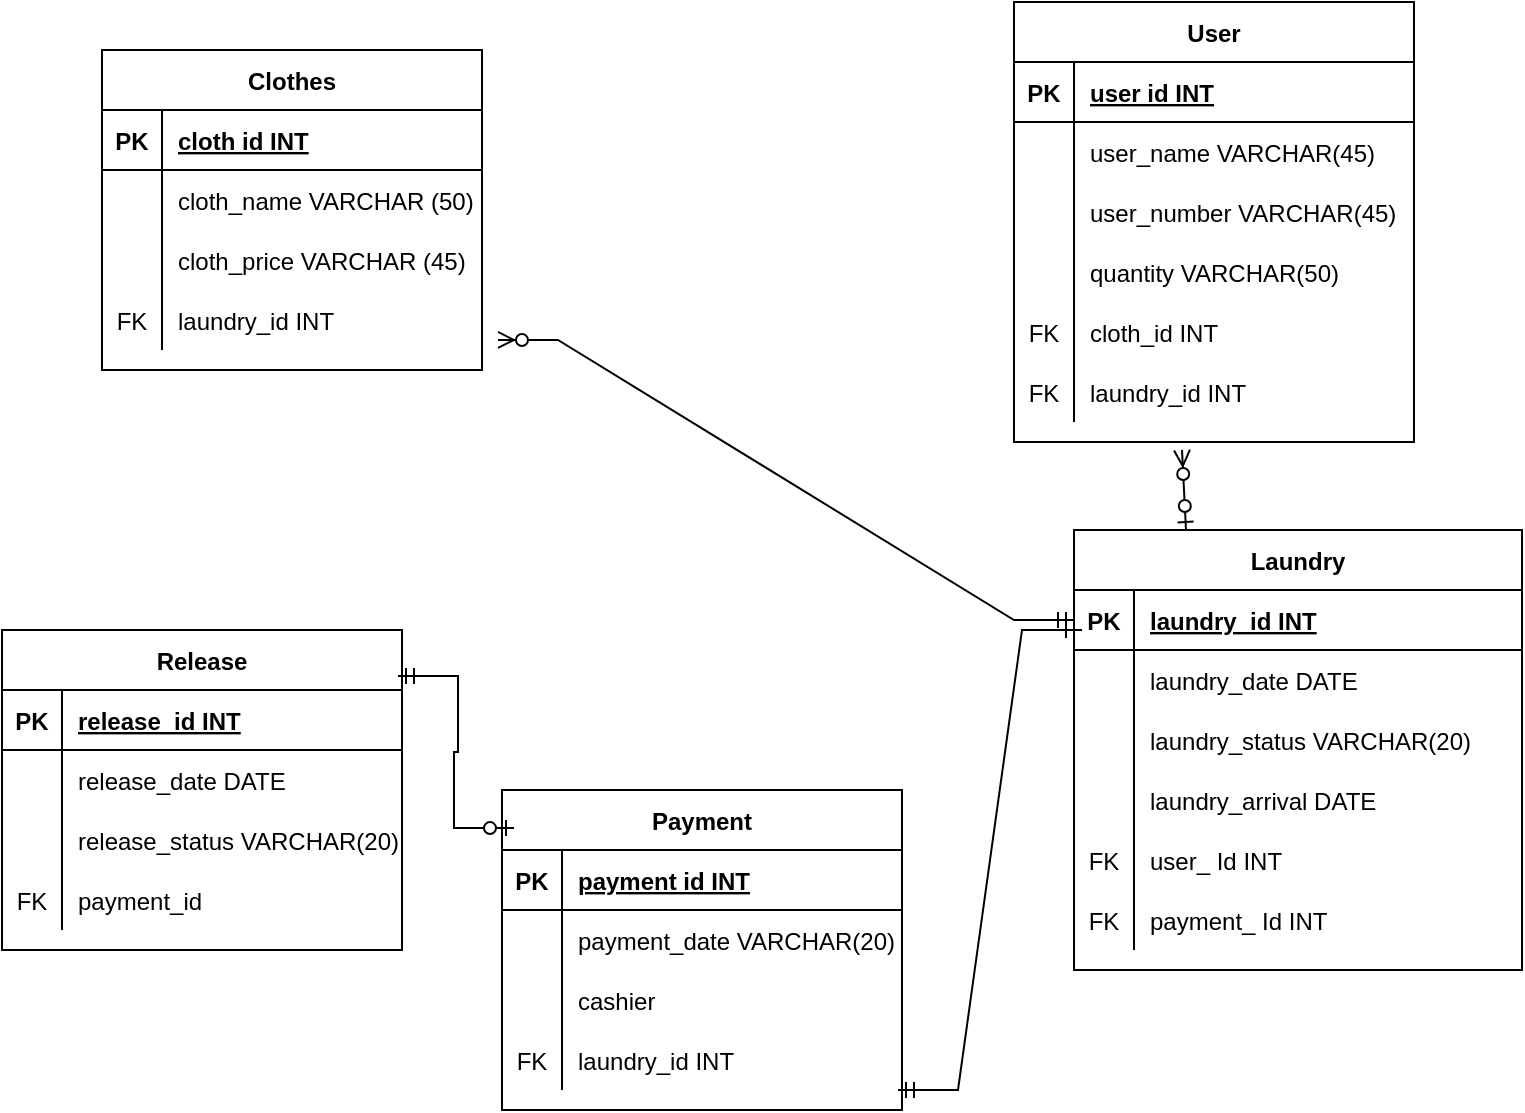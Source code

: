 <mxfile version="20.2.7" type="device"><diagram id="CTtvOOP_xfLmjY-49dQY" name="Page-1"><mxGraphModel dx="868" dy="393" grid="1" gridSize="10" guides="1" tooltips="1" connect="1" arrows="1" fold="1" page="1" pageScale="1" pageWidth="850" pageHeight="1100" math="0" shadow="0"><root><mxCell id="0"/><mxCell id="1" parent="0"/><mxCell id="wKEwA123Gv1AgjWdRNgW-1" value="User" style="shape=table;startSize=30;container=1;collapsible=1;childLayout=tableLayout;fixedRows=1;rowLines=0;fontStyle=1;align=center;resizeLast=1;" parent="1" vertex="1"><mxGeometry x="516" y="36" width="200" height="220" as="geometry"/></mxCell><mxCell id="wKEwA123Gv1AgjWdRNgW-2" value="" style="shape=tableRow;horizontal=0;startSize=0;swimlaneHead=0;swimlaneBody=0;fillColor=none;collapsible=0;dropTarget=0;points=[[0,0.5],[1,0.5]];portConstraint=eastwest;top=0;left=0;right=0;bottom=1;" parent="wKEwA123Gv1AgjWdRNgW-1" vertex="1"><mxGeometry y="30" width="200" height="30" as="geometry"/></mxCell><mxCell id="wKEwA123Gv1AgjWdRNgW-3" value="PK" style="shape=partialRectangle;connectable=0;fillColor=none;top=0;left=0;bottom=0;right=0;fontStyle=1;overflow=hidden;" parent="wKEwA123Gv1AgjWdRNgW-2" vertex="1"><mxGeometry width="30" height="30" as="geometry"><mxRectangle width="30" height="30" as="alternateBounds"/></mxGeometry></mxCell><mxCell id="wKEwA123Gv1AgjWdRNgW-4" value="user id INT" style="shape=partialRectangle;connectable=0;fillColor=none;top=0;left=0;bottom=0;right=0;align=left;spacingLeft=6;fontStyle=5;overflow=hidden;" parent="wKEwA123Gv1AgjWdRNgW-2" vertex="1"><mxGeometry x="30" width="170" height="30" as="geometry"><mxRectangle width="170" height="30" as="alternateBounds"/></mxGeometry></mxCell><mxCell id="wKEwA123Gv1AgjWdRNgW-5" value="" style="shape=tableRow;horizontal=0;startSize=0;swimlaneHead=0;swimlaneBody=0;fillColor=none;collapsible=0;dropTarget=0;points=[[0,0.5],[1,0.5]];portConstraint=eastwest;top=0;left=0;right=0;bottom=0;" parent="wKEwA123Gv1AgjWdRNgW-1" vertex="1"><mxGeometry y="60" width="200" height="30" as="geometry"/></mxCell><mxCell id="wKEwA123Gv1AgjWdRNgW-6" value="" style="shape=partialRectangle;connectable=0;fillColor=none;top=0;left=0;bottom=0;right=0;editable=1;overflow=hidden;" parent="wKEwA123Gv1AgjWdRNgW-5" vertex="1"><mxGeometry width="30" height="30" as="geometry"><mxRectangle width="30" height="30" as="alternateBounds"/></mxGeometry></mxCell><mxCell id="wKEwA123Gv1AgjWdRNgW-7" value="user_name VARCHAR(45)" style="shape=partialRectangle;connectable=0;fillColor=none;top=0;left=0;bottom=0;right=0;align=left;spacingLeft=6;overflow=hidden;" parent="wKEwA123Gv1AgjWdRNgW-5" vertex="1"><mxGeometry x="30" width="170" height="30" as="geometry"><mxRectangle width="170" height="30" as="alternateBounds"/></mxGeometry></mxCell><mxCell id="wKEwA123Gv1AgjWdRNgW-8" value="" style="shape=tableRow;horizontal=0;startSize=0;swimlaneHead=0;swimlaneBody=0;fillColor=none;collapsible=0;dropTarget=0;points=[[0,0.5],[1,0.5]];portConstraint=eastwest;top=0;left=0;right=0;bottom=0;" parent="wKEwA123Gv1AgjWdRNgW-1" vertex="1"><mxGeometry y="90" width="200" height="30" as="geometry"/></mxCell><mxCell id="wKEwA123Gv1AgjWdRNgW-9" value="" style="shape=partialRectangle;connectable=0;fillColor=none;top=0;left=0;bottom=0;right=0;editable=1;overflow=hidden;" parent="wKEwA123Gv1AgjWdRNgW-8" vertex="1"><mxGeometry width="30" height="30" as="geometry"><mxRectangle width="30" height="30" as="alternateBounds"/></mxGeometry></mxCell><mxCell id="wKEwA123Gv1AgjWdRNgW-10" value="user_number VARCHAR(45)" style="shape=partialRectangle;connectable=0;fillColor=none;top=0;left=0;bottom=0;right=0;align=left;spacingLeft=6;overflow=hidden;" parent="wKEwA123Gv1AgjWdRNgW-8" vertex="1"><mxGeometry x="30" width="170" height="30" as="geometry"><mxRectangle width="170" height="30" as="alternateBounds"/></mxGeometry></mxCell><mxCell id="wKEwA123Gv1AgjWdRNgW-11" value="" style="shape=tableRow;horizontal=0;startSize=0;swimlaneHead=0;swimlaneBody=0;fillColor=none;collapsible=0;dropTarget=0;points=[[0,0.5],[1,0.5]];portConstraint=eastwest;top=0;left=0;right=0;bottom=0;" parent="wKEwA123Gv1AgjWdRNgW-1" vertex="1"><mxGeometry y="120" width="200" height="30" as="geometry"/></mxCell><mxCell id="wKEwA123Gv1AgjWdRNgW-12" value="" style="shape=partialRectangle;connectable=0;fillColor=none;top=0;left=0;bottom=0;right=0;editable=1;overflow=hidden;" parent="wKEwA123Gv1AgjWdRNgW-11" vertex="1"><mxGeometry width="30" height="30" as="geometry"><mxRectangle width="30" height="30" as="alternateBounds"/></mxGeometry></mxCell><mxCell id="wKEwA123Gv1AgjWdRNgW-13" value="quantity VARCHAR(50)" style="shape=partialRectangle;connectable=0;fillColor=none;top=0;left=0;bottom=0;right=0;align=left;spacingLeft=6;overflow=hidden;" parent="wKEwA123Gv1AgjWdRNgW-11" vertex="1"><mxGeometry x="30" width="170" height="30" as="geometry"><mxRectangle width="170" height="30" as="alternateBounds"/></mxGeometry></mxCell><mxCell id="wKEwA123Gv1AgjWdRNgW-27" value="" style="shape=tableRow;horizontal=0;startSize=0;swimlaneHead=0;swimlaneBody=0;fillColor=none;collapsible=0;dropTarget=0;points=[[0,0.5],[1,0.5]];portConstraint=eastwest;top=0;left=0;right=0;bottom=0;" parent="wKEwA123Gv1AgjWdRNgW-1" vertex="1"><mxGeometry y="150" width="200" height="30" as="geometry"/></mxCell><mxCell id="wKEwA123Gv1AgjWdRNgW-28" value="FK" style="shape=partialRectangle;connectable=0;fillColor=none;top=0;left=0;bottom=0;right=0;editable=1;overflow=hidden;" parent="wKEwA123Gv1AgjWdRNgW-27" vertex="1"><mxGeometry width="30" height="30" as="geometry"><mxRectangle width="30" height="30" as="alternateBounds"/></mxGeometry></mxCell><mxCell id="wKEwA123Gv1AgjWdRNgW-29" value="cloth_id INT" style="shape=partialRectangle;connectable=0;fillColor=none;top=0;left=0;bottom=0;right=0;align=left;spacingLeft=6;overflow=hidden;" parent="wKEwA123Gv1AgjWdRNgW-27" vertex="1"><mxGeometry x="30" width="170" height="30" as="geometry"><mxRectangle width="170" height="30" as="alternateBounds"/></mxGeometry></mxCell><mxCell id="wKEwA123Gv1AgjWdRNgW-30" value="" style="shape=tableRow;horizontal=0;startSize=0;swimlaneHead=0;swimlaneBody=0;fillColor=none;collapsible=0;dropTarget=0;points=[[0,0.5],[1,0.5]];portConstraint=eastwest;top=0;left=0;right=0;bottom=0;" parent="wKEwA123Gv1AgjWdRNgW-1" vertex="1"><mxGeometry y="180" width="200" height="30" as="geometry"/></mxCell><mxCell id="wKEwA123Gv1AgjWdRNgW-31" value="FK" style="shape=partialRectangle;connectable=0;fillColor=none;top=0;left=0;bottom=0;right=0;editable=1;overflow=hidden;" parent="wKEwA123Gv1AgjWdRNgW-30" vertex="1"><mxGeometry width="30" height="30" as="geometry"><mxRectangle width="30" height="30" as="alternateBounds"/></mxGeometry></mxCell><mxCell id="wKEwA123Gv1AgjWdRNgW-32" value="laundry_id INT" style="shape=partialRectangle;connectable=0;fillColor=none;top=0;left=0;bottom=0;right=0;align=left;spacingLeft=6;overflow=hidden;" parent="wKEwA123Gv1AgjWdRNgW-30" vertex="1"><mxGeometry x="30" width="170" height="30" as="geometry"><mxRectangle width="170" height="30" as="alternateBounds"/></mxGeometry></mxCell><mxCell id="wKEwA123Gv1AgjWdRNgW-14" value="Clothes" style="shape=table;startSize=30;container=1;collapsible=1;childLayout=tableLayout;fixedRows=1;rowLines=0;fontStyle=1;align=center;resizeLast=1;" parent="1" vertex="1"><mxGeometry x="60" y="60" width="190" height="160" as="geometry"/></mxCell><mxCell id="wKEwA123Gv1AgjWdRNgW-15" value="" style="shape=tableRow;horizontal=0;startSize=0;swimlaneHead=0;swimlaneBody=0;fillColor=none;collapsible=0;dropTarget=0;points=[[0,0.5],[1,0.5]];portConstraint=eastwest;top=0;left=0;right=0;bottom=1;" parent="wKEwA123Gv1AgjWdRNgW-14" vertex="1"><mxGeometry y="30" width="190" height="30" as="geometry"/></mxCell><mxCell id="wKEwA123Gv1AgjWdRNgW-16" value="PK" style="shape=partialRectangle;connectable=0;fillColor=none;top=0;left=0;bottom=0;right=0;fontStyle=1;overflow=hidden;" parent="wKEwA123Gv1AgjWdRNgW-15" vertex="1"><mxGeometry width="30" height="30" as="geometry"><mxRectangle width="30" height="30" as="alternateBounds"/></mxGeometry></mxCell><mxCell id="wKEwA123Gv1AgjWdRNgW-17" value="cloth id INT" style="shape=partialRectangle;connectable=0;fillColor=none;top=0;left=0;bottom=0;right=0;align=left;spacingLeft=6;fontStyle=5;overflow=hidden;" parent="wKEwA123Gv1AgjWdRNgW-15" vertex="1"><mxGeometry x="30" width="160" height="30" as="geometry"><mxRectangle width="160" height="30" as="alternateBounds"/></mxGeometry></mxCell><mxCell id="wKEwA123Gv1AgjWdRNgW-18" value="" style="shape=tableRow;horizontal=0;startSize=0;swimlaneHead=0;swimlaneBody=0;fillColor=none;collapsible=0;dropTarget=0;points=[[0,0.5],[1,0.5]];portConstraint=eastwest;top=0;left=0;right=0;bottom=0;" parent="wKEwA123Gv1AgjWdRNgW-14" vertex="1"><mxGeometry y="60" width="190" height="30" as="geometry"/></mxCell><mxCell id="wKEwA123Gv1AgjWdRNgW-19" value="" style="shape=partialRectangle;connectable=0;fillColor=none;top=0;left=0;bottom=0;right=0;editable=1;overflow=hidden;" parent="wKEwA123Gv1AgjWdRNgW-18" vertex="1"><mxGeometry width="30" height="30" as="geometry"><mxRectangle width="30" height="30" as="alternateBounds"/></mxGeometry></mxCell><mxCell id="wKEwA123Gv1AgjWdRNgW-20" value="cloth_name VARCHAR (50)" style="shape=partialRectangle;connectable=0;fillColor=none;top=0;left=0;bottom=0;right=0;align=left;spacingLeft=6;overflow=hidden;" parent="wKEwA123Gv1AgjWdRNgW-18" vertex="1"><mxGeometry x="30" width="160" height="30" as="geometry"><mxRectangle width="160" height="30" as="alternateBounds"/></mxGeometry></mxCell><mxCell id="wKEwA123Gv1AgjWdRNgW-21" value="" style="shape=tableRow;horizontal=0;startSize=0;swimlaneHead=0;swimlaneBody=0;fillColor=none;collapsible=0;dropTarget=0;points=[[0,0.5],[1,0.5]];portConstraint=eastwest;top=0;left=0;right=0;bottom=0;" parent="wKEwA123Gv1AgjWdRNgW-14" vertex="1"><mxGeometry y="90" width="190" height="30" as="geometry"/></mxCell><mxCell id="wKEwA123Gv1AgjWdRNgW-22" value="" style="shape=partialRectangle;connectable=0;fillColor=none;top=0;left=0;bottom=0;right=0;editable=1;overflow=hidden;" parent="wKEwA123Gv1AgjWdRNgW-21" vertex="1"><mxGeometry width="30" height="30" as="geometry"><mxRectangle width="30" height="30" as="alternateBounds"/></mxGeometry></mxCell><mxCell id="wKEwA123Gv1AgjWdRNgW-23" value="cloth_price VARCHAR (45)" style="shape=partialRectangle;connectable=0;fillColor=none;top=0;left=0;bottom=0;right=0;align=left;spacingLeft=6;overflow=hidden;" parent="wKEwA123Gv1AgjWdRNgW-21" vertex="1"><mxGeometry x="30" width="160" height="30" as="geometry"><mxRectangle width="160" height="30" as="alternateBounds"/></mxGeometry></mxCell><mxCell id="wKEwA123Gv1AgjWdRNgW-24" value="" style="shape=tableRow;horizontal=0;startSize=0;swimlaneHead=0;swimlaneBody=0;fillColor=none;collapsible=0;dropTarget=0;points=[[0,0.5],[1,0.5]];portConstraint=eastwest;top=0;left=0;right=0;bottom=0;" parent="wKEwA123Gv1AgjWdRNgW-14" vertex="1"><mxGeometry y="120" width="190" height="30" as="geometry"/></mxCell><mxCell id="wKEwA123Gv1AgjWdRNgW-25" value="FK" style="shape=partialRectangle;connectable=0;fillColor=none;top=0;left=0;bottom=0;right=0;editable=1;overflow=hidden;" parent="wKEwA123Gv1AgjWdRNgW-24" vertex="1"><mxGeometry width="30" height="30" as="geometry"><mxRectangle width="30" height="30" as="alternateBounds"/></mxGeometry></mxCell><mxCell id="wKEwA123Gv1AgjWdRNgW-26" value="laundry_id INT" style="shape=partialRectangle;connectable=0;fillColor=none;top=0;left=0;bottom=0;right=0;align=left;spacingLeft=6;overflow=hidden;" parent="wKEwA123Gv1AgjWdRNgW-24" vertex="1"><mxGeometry x="30" width="160" height="30" as="geometry"><mxRectangle width="160" height="30" as="alternateBounds"/></mxGeometry></mxCell><mxCell id="wKEwA123Gv1AgjWdRNgW-33" value="Laundry" style="shape=table;startSize=30;container=1;collapsible=1;childLayout=tableLayout;fixedRows=1;rowLines=0;fontStyle=1;align=center;resizeLast=1;" parent="1" vertex="1"><mxGeometry x="546" y="300" width="224" height="220" as="geometry"/></mxCell><mxCell id="wKEwA123Gv1AgjWdRNgW-34" value="" style="shape=tableRow;horizontal=0;startSize=0;swimlaneHead=0;swimlaneBody=0;fillColor=none;collapsible=0;dropTarget=0;points=[[0,0.5],[1,0.5]];portConstraint=eastwest;top=0;left=0;right=0;bottom=1;" parent="wKEwA123Gv1AgjWdRNgW-33" vertex="1"><mxGeometry y="30" width="224" height="30" as="geometry"/></mxCell><mxCell id="wKEwA123Gv1AgjWdRNgW-35" value="PK" style="shape=partialRectangle;connectable=0;fillColor=none;top=0;left=0;bottom=0;right=0;fontStyle=1;overflow=hidden;" parent="wKEwA123Gv1AgjWdRNgW-34" vertex="1"><mxGeometry width="30" height="30" as="geometry"><mxRectangle width="30" height="30" as="alternateBounds"/></mxGeometry></mxCell><mxCell id="wKEwA123Gv1AgjWdRNgW-36" value="laundry_id INT" style="shape=partialRectangle;connectable=0;fillColor=none;top=0;left=0;bottom=0;right=0;align=left;spacingLeft=6;fontStyle=5;overflow=hidden;" parent="wKEwA123Gv1AgjWdRNgW-34" vertex="1"><mxGeometry x="30" width="194" height="30" as="geometry"><mxRectangle width="194" height="30" as="alternateBounds"/></mxGeometry></mxCell><mxCell id="wKEwA123Gv1AgjWdRNgW-37" value="" style="shape=tableRow;horizontal=0;startSize=0;swimlaneHead=0;swimlaneBody=0;fillColor=none;collapsible=0;dropTarget=0;points=[[0,0.5],[1,0.5]];portConstraint=eastwest;top=0;left=0;right=0;bottom=0;" parent="wKEwA123Gv1AgjWdRNgW-33" vertex="1"><mxGeometry y="60" width="224" height="30" as="geometry"/></mxCell><mxCell id="wKEwA123Gv1AgjWdRNgW-38" value="" style="shape=partialRectangle;connectable=0;fillColor=none;top=0;left=0;bottom=0;right=0;editable=1;overflow=hidden;" parent="wKEwA123Gv1AgjWdRNgW-37" vertex="1"><mxGeometry width="30" height="30" as="geometry"><mxRectangle width="30" height="30" as="alternateBounds"/></mxGeometry></mxCell><mxCell id="wKEwA123Gv1AgjWdRNgW-39" value="laundry_date DATE" style="shape=partialRectangle;connectable=0;fillColor=none;top=0;left=0;bottom=0;right=0;align=left;spacingLeft=6;overflow=hidden;" parent="wKEwA123Gv1AgjWdRNgW-37" vertex="1"><mxGeometry x="30" width="194" height="30" as="geometry"><mxRectangle width="194" height="30" as="alternateBounds"/></mxGeometry></mxCell><mxCell id="wKEwA123Gv1AgjWdRNgW-40" value="" style="shape=tableRow;horizontal=0;startSize=0;swimlaneHead=0;swimlaneBody=0;fillColor=none;collapsible=0;dropTarget=0;points=[[0,0.5],[1,0.5]];portConstraint=eastwest;top=0;left=0;right=0;bottom=0;" parent="wKEwA123Gv1AgjWdRNgW-33" vertex="1"><mxGeometry y="90" width="224" height="30" as="geometry"/></mxCell><mxCell id="wKEwA123Gv1AgjWdRNgW-41" value="" style="shape=partialRectangle;connectable=0;fillColor=none;top=0;left=0;bottom=0;right=0;editable=1;overflow=hidden;" parent="wKEwA123Gv1AgjWdRNgW-40" vertex="1"><mxGeometry width="30" height="30" as="geometry"><mxRectangle width="30" height="30" as="alternateBounds"/></mxGeometry></mxCell><mxCell id="wKEwA123Gv1AgjWdRNgW-42" value="laundry_status VARCHAR(20)" style="shape=partialRectangle;connectable=0;fillColor=none;top=0;left=0;bottom=0;right=0;align=left;spacingLeft=6;overflow=hidden;" parent="wKEwA123Gv1AgjWdRNgW-40" vertex="1"><mxGeometry x="30" width="194" height="30" as="geometry"><mxRectangle width="194" height="30" as="alternateBounds"/></mxGeometry></mxCell><mxCell id="wKEwA123Gv1AgjWdRNgW-43" value="" style="shape=tableRow;horizontal=0;startSize=0;swimlaneHead=0;swimlaneBody=0;fillColor=none;collapsible=0;dropTarget=0;points=[[0,0.5],[1,0.5]];portConstraint=eastwest;top=0;left=0;right=0;bottom=0;" parent="wKEwA123Gv1AgjWdRNgW-33" vertex="1"><mxGeometry y="120" width="224" height="30" as="geometry"/></mxCell><mxCell id="wKEwA123Gv1AgjWdRNgW-44" value="" style="shape=partialRectangle;connectable=0;fillColor=none;top=0;left=0;bottom=0;right=0;editable=1;overflow=hidden;" parent="wKEwA123Gv1AgjWdRNgW-43" vertex="1"><mxGeometry width="30" height="30" as="geometry"><mxRectangle width="30" height="30" as="alternateBounds"/></mxGeometry></mxCell><mxCell id="wKEwA123Gv1AgjWdRNgW-45" value="laundry_arrival DATE" style="shape=partialRectangle;connectable=0;fillColor=none;top=0;left=0;bottom=0;right=0;align=left;spacingLeft=6;overflow=hidden;" parent="wKEwA123Gv1AgjWdRNgW-43" vertex="1"><mxGeometry x="30" width="194" height="30" as="geometry"><mxRectangle width="194" height="30" as="alternateBounds"/></mxGeometry></mxCell><mxCell id="wKEwA123Gv1AgjWdRNgW-80" value="" style="shape=tableRow;horizontal=0;startSize=0;swimlaneHead=0;swimlaneBody=0;fillColor=none;collapsible=0;dropTarget=0;points=[[0,0.5],[1,0.5]];portConstraint=eastwest;top=0;left=0;right=0;bottom=0;" parent="wKEwA123Gv1AgjWdRNgW-33" vertex="1"><mxGeometry y="150" width="224" height="30" as="geometry"/></mxCell><mxCell id="wKEwA123Gv1AgjWdRNgW-81" value="FK" style="shape=partialRectangle;connectable=0;fillColor=none;top=0;left=0;bottom=0;right=0;editable=1;overflow=hidden;" parent="wKEwA123Gv1AgjWdRNgW-80" vertex="1"><mxGeometry width="30" height="30" as="geometry"><mxRectangle width="30" height="30" as="alternateBounds"/></mxGeometry></mxCell><mxCell id="wKEwA123Gv1AgjWdRNgW-82" value="user_ Id INT" style="shape=partialRectangle;connectable=0;fillColor=none;top=0;left=0;bottom=0;right=0;align=left;spacingLeft=6;overflow=hidden;" parent="wKEwA123Gv1AgjWdRNgW-80" vertex="1"><mxGeometry x="30" width="194" height="30" as="geometry"><mxRectangle width="194" height="30" as="alternateBounds"/></mxGeometry></mxCell><mxCell id="wKEwA123Gv1AgjWdRNgW-84" value="" style="shape=tableRow;horizontal=0;startSize=0;swimlaneHead=0;swimlaneBody=0;fillColor=none;collapsible=0;dropTarget=0;points=[[0,0.5],[1,0.5]];portConstraint=eastwest;top=0;left=0;right=0;bottom=0;" parent="wKEwA123Gv1AgjWdRNgW-33" vertex="1"><mxGeometry y="180" width="224" height="30" as="geometry"/></mxCell><mxCell id="wKEwA123Gv1AgjWdRNgW-85" value="FK" style="shape=partialRectangle;connectable=0;fillColor=none;top=0;left=0;bottom=0;right=0;editable=1;overflow=hidden;" parent="wKEwA123Gv1AgjWdRNgW-84" vertex="1"><mxGeometry width="30" height="30" as="geometry"><mxRectangle width="30" height="30" as="alternateBounds"/></mxGeometry></mxCell><mxCell id="wKEwA123Gv1AgjWdRNgW-86" value="payment_ Id INT" style="shape=partialRectangle;connectable=0;fillColor=none;top=0;left=0;bottom=0;right=0;align=left;spacingLeft=6;overflow=hidden;" parent="wKEwA123Gv1AgjWdRNgW-84" vertex="1"><mxGeometry x="30" width="194" height="30" as="geometry"><mxRectangle width="194" height="30" as="alternateBounds"/></mxGeometry></mxCell><mxCell id="wKEwA123Gv1AgjWdRNgW-46" value="Payment" style="shape=table;startSize=30;container=1;collapsible=1;childLayout=tableLayout;fixedRows=1;rowLines=0;fontStyle=1;align=center;resizeLast=1;" parent="1" vertex="1"><mxGeometry x="260" y="430" width="200" height="160" as="geometry"/></mxCell><mxCell id="wKEwA123Gv1AgjWdRNgW-47" value="" style="shape=tableRow;horizontal=0;startSize=0;swimlaneHead=0;swimlaneBody=0;fillColor=none;collapsible=0;dropTarget=0;points=[[0,0.5],[1,0.5]];portConstraint=eastwest;top=0;left=0;right=0;bottom=1;" parent="wKEwA123Gv1AgjWdRNgW-46" vertex="1"><mxGeometry y="30" width="200" height="30" as="geometry"/></mxCell><mxCell id="wKEwA123Gv1AgjWdRNgW-48" value="PK" style="shape=partialRectangle;connectable=0;fillColor=none;top=0;left=0;bottom=0;right=0;fontStyle=1;overflow=hidden;" parent="wKEwA123Gv1AgjWdRNgW-47" vertex="1"><mxGeometry width="30" height="30" as="geometry"><mxRectangle width="30" height="30" as="alternateBounds"/></mxGeometry></mxCell><mxCell id="wKEwA123Gv1AgjWdRNgW-49" value="payment id INT" style="shape=partialRectangle;connectable=0;fillColor=none;top=0;left=0;bottom=0;right=0;align=left;spacingLeft=6;fontStyle=5;overflow=hidden;" parent="wKEwA123Gv1AgjWdRNgW-47" vertex="1"><mxGeometry x="30" width="170" height="30" as="geometry"><mxRectangle width="170" height="30" as="alternateBounds"/></mxGeometry></mxCell><mxCell id="wKEwA123Gv1AgjWdRNgW-50" value="" style="shape=tableRow;horizontal=0;startSize=0;swimlaneHead=0;swimlaneBody=0;fillColor=none;collapsible=0;dropTarget=0;points=[[0,0.5],[1,0.5]];portConstraint=eastwest;top=0;left=0;right=0;bottom=0;" parent="wKEwA123Gv1AgjWdRNgW-46" vertex="1"><mxGeometry y="60" width="200" height="30" as="geometry"/></mxCell><mxCell id="wKEwA123Gv1AgjWdRNgW-51" value="" style="shape=partialRectangle;connectable=0;fillColor=none;top=0;left=0;bottom=0;right=0;editable=1;overflow=hidden;" parent="wKEwA123Gv1AgjWdRNgW-50" vertex="1"><mxGeometry width="30" height="30" as="geometry"><mxRectangle width="30" height="30" as="alternateBounds"/></mxGeometry></mxCell><mxCell id="wKEwA123Gv1AgjWdRNgW-52" value="payment_date VARCHAR(20)" style="shape=partialRectangle;connectable=0;fillColor=none;top=0;left=0;bottom=0;right=0;align=left;spacingLeft=6;overflow=hidden;" parent="wKEwA123Gv1AgjWdRNgW-50" vertex="1"><mxGeometry x="30" width="170" height="30" as="geometry"><mxRectangle width="170" height="30" as="alternateBounds"/></mxGeometry></mxCell><mxCell id="wKEwA123Gv1AgjWdRNgW-53" value="" style="shape=tableRow;horizontal=0;startSize=0;swimlaneHead=0;swimlaneBody=0;fillColor=none;collapsible=0;dropTarget=0;points=[[0,0.5],[1,0.5]];portConstraint=eastwest;top=0;left=0;right=0;bottom=0;" parent="wKEwA123Gv1AgjWdRNgW-46" vertex="1"><mxGeometry y="90" width="200" height="30" as="geometry"/></mxCell><mxCell id="wKEwA123Gv1AgjWdRNgW-54" value="" style="shape=partialRectangle;connectable=0;fillColor=none;top=0;left=0;bottom=0;right=0;editable=1;overflow=hidden;" parent="wKEwA123Gv1AgjWdRNgW-53" vertex="1"><mxGeometry width="30" height="30" as="geometry"><mxRectangle width="30" height="30" as="alternateBounds"/></mxGeometry></mxCell><mxCell id="wKEwA123Gv1AgjWdRNgW-55" value="cashier" style="shape=partialRectangle;connectable=0;fillColor=none;top=0;left=0;bottom=0;right=0;align=left;spacingLeft=6;overflow=hidden;" parent="wKEwA123Gv1AgjWdRNgW-53" vertex="1"><mxGeometry x="30" width="170" height="30" as="geometry"><mxRectangle width="170" height="30" as="alternateBounds"/></mxGeometry></mxCell><mxCell id="wKEwA123Gv1AgjWdRNgW-56" value="" style="shape=tableRow;horizontal=0;startSize=0;swimlaneHead=0;swimlaneBody=0;fillColor=none;collapsible=0;dropTarget=0;points=[[0,0.5],[1,0.5]];portConstraint=eastwest;top=0;left=0;right=0;bottom=0;" parent="wKEwA123Gv1AgjWdRNgW-46" vertex="1"><mxGeometry y="120" width="200" height="30" as="geometry"/></mxCell><mxCell id="wKEwA123Gv1AgjWdRNgW-57" value="FK" style="shape=partialRectangle;connectable=0;fillColor=none;top=0;left=0;bottom=0;right=0;editable=1;overflow=hidden;" parent="wKEwA123Gv1AgjWdRNgW-56" vertex="1"><mxGeometry width="30" height="30" as="geometry"><mxRectangle width="30" height="30" as="alternateBounds"/></mxGeometry></mxCell><mxCell id="wKEwA123Gv1AgjWdRNgW-58" value="laundry_id INT" style="shape=partialRectangle;connectable=0;fillColor=none;top=0;left=0;bottom=0;right=0;align=left;spacingLeft=6;overflow=hidden;" parent="wKEwA123Gv1AgjWdRNgW-56" vertex="1"><mxGeometry x="30" width="170" height="30" as="geometry"><mxRectangle width="170" height="30" as="alternateBounds"/></mxGeometry></mxCell><mxCell id="wKEwA123Gv1AgjWdRNgW-59" value="Release" style="shape=table;startSize=30;container=1;collapsible=1;childLayout=tableLayout;fixedRows=1;rowLines=0;fontStyle=1;align=center;resizeLast=1;" parent="1" vertex="1"><mxGeometry x="10" y="350" width="200" height="160" as="geometry"/></mxCell><mxCell id="wKEwA123Gv1AgjWdRNgW-60" value="" style="shape=tableRow;horizontal=0;startSize=0;swimlaneHead=0;swimlaneBody=0;fillColor=none;collapsible=0;dropTarget=0;points=[[0,0.5],[1,0.5]];portConstraint=eastwest;top=0;left=0;right=0;bottom=1;" parent="wKEwA123Gv1AgjWdRNgW-59" vertex="1"><mxGeometry y="30" width="200" height="30" as="geometry"/></mxCell><mxCell id="wKEwA123Gv1AgjWdRNgW-61" value="PK" style="shape=partialRectangle;connectable=0;fillColor=none;top=0;left=0;bottom=0;right=0;fontStyle=1;overflow=hidden;" parent="wKEwA123Gv1AgjWdRNgW-60" vertex="1"><mxGeometry width="30" height="30" as="geometry"><mxRectangle width="30" height="30" as="alternateBounds"/></mxGeometry></mxCell><mxCell id="wKEwA123Gv1AgjWdRNgW-62" value="release_id INT" style="shape=partialRectangle;connectable=0;fillColor=none;top=0;left=0;bottom=0;right=0;align=left;spacingLeft=6;fontStyle=5;overflow=hidden;" parent="wKEwA123Gv1AgjWdRNgW-60" vertex="1"><mxGeometry x="30" width="170" height="30" as="geometry"><mxRectangle width="170" height="30" as="alternateBounds"/></mxGeometry></mxCell><mxCell id="wKEwA123Gv1AgjWdRNgW-63" value="" style="shape=tableRow;horizontal=0;startSize=0;swimlaneHead=0;swimlaneBody=0;fillColor=none;collapsible=0;dropTarget=0;points=[[0,0.5],[1,0.5]];portConstraint=eastwest;top=0;left=0;right=0;bottom=0;" parent="wKEwA123Gv1AgjWdRNgW-59" vertex="1"><mxGeometry y="60" width="200" height="30" as="geometry"/></mxCell><mxCell id="wKEwA123Gv1AgjWdRNgW-64" value="" style="shape=partialRectangle;connectable=0;fillColor=none;top=0;left=0;bottom=0;right=0;editable=1;overflow=hidden;" parent="wKEwA123Gv1AgjWdRNgW-63" vertex="1"><mxGeometry width="30" height="30" as="geometry"><mxRectangle width="30" height="30" as="alternateBounds"/></mxGeometry></mxCell><mxCell id="wKEwA123Gv1AgjWdRNgW-65" value="release_date DATE" style="shape=partialRectangle;connectable=0;fillColor=none;top=0;left=0;bottom=0;right=0;align=left;spacingLeft=6;overflow=hidden;" parent="wKEwA123Gv1AgjWdRNgW-63" vertex="1"><mxGeometry x="30" width="170" height="30" as="geometry"><mxRectangle width="170" height="30" as="alternateBounds"/></mxGeometry></mxCell><mxCell id="wKEwA123Gv1AgjWdRNgW-66" value="" style="shape=tableRow;horizontal=0;startSize=0;swimlaneHead=0;swimlaneBody=0;fillColor=none;collapsible=0;dropTarget=0;points=[[0,0.5],[1,0.5]];portConstraint=eastwest;top=0;left=0;right=0;bottom=0;" parent="wKEwA123Gv1AgjWdRNgW-59" vertex="1"><mxGeometry y="90" width="200" height="30" as="geometry"/></mxCell><mxCell id="wKEwA123Gv1AgjWdRNgW-67" value="" style="shape=partialRectangle;connectable=0;fillColor=none;top=0;left=0;bottom=0;right=0;editable=1;overflow=hidden;" parent="wKEwA123Gv1AgjWdRNgW-66" vertex="1"><mxGeometry width="30" height="30" as="geometry"><mxRectangle width="30" height="30" as="alternateBounds"/></mxGeometry></mxCell><mxCell id="wKEwA123Gv1AgjWdRNgW-68" value="release_status VARCHAR(20)" style="shape=partialRectangle;connectable=0;fillColor=none;top=0;left=0;bottom=0;right=0;align=left;spacingLeft=6;overflow=hidden;" parent="wKEwA123Gv1AgjWdRNgW-66" vertex="1"><mxGeometry x="30" width="170" height="30" as="geometry"><mxRectangle width="170" height="30" as="alternateBounds"/></mxGeometry></mxCell><mxCell id="wKEwA123Gv1AgjWdRNgW-69" value="" style="shape=tableRow;horizontal=0;startSize=0;swimlaneHead=0;swimlaneBody=0;fillColor=none;collapsible=0;dropTarget=0;points=[[0,0.5],[1,0.5]];portConstraint=eastwest;top=0;left=0;right=0;bottom=0;" parent="wKEwA123Gv1AgjWdRNgW-59" vertex="1"><mxGeometry y="120" width="200" height="30" as="geometry"/></mxCell><mxCell id="wKEwA123Gv1AgjWdRNgW-70" value="FK" style="shape=partialRectangle;connectable=0;fillColor=none;top=0;left=0;bottom=0;right=0;editable=1;overflow=hidden;" parent="wKEwA123Gv1AgjWdRNgW-69" vertex="1"><mxGeometry width="30" height="30" as="geometry"><mxRectangle width="30" height="30" as="alternateBounds"/></mxGeometry></mxCell><mxCell id="wKEwA123Gv1AgjWdRNgW-71" value="payment_id" style="shape=partialRectangle;connectable=0;fillColor=none;top=0;left=0;bottom=0;right=0;align=left;spacingLeft=6;overflow=hidden;" parent="wKEwA123Gv1AgjWdRNgW-69" vertex="1"><mxGeometry x="30" width="170" height="30" as="geometry"><mxRectangle width="170" height="30" as="alternateBounds"/></mxGeometry></mxCell><mxCell id="wKEwA123Gv1AgjWdRNgW-78" value="" style="edgeStyle=entityRelationEdgeStyle;fontSize=12;html=1;endArrow=ERzeroToMany;startArrow=ERmandOne;rounded=0;entryX=1.042;entryY=0.833;entryDx=0;entryDy=0;entryPerimeter=0;exitX=0;exitY=0.5;exitDx=0;exitDy=0;" parent="1" source="wKEwA123Gv1AgjWdRNgW-34" target="wKEwA123Gv1AgjWdRNgW-24" edge="1"><mxGeometry width="100" height="100" relative="1" as="geometry"><mxPoint x="340" y="340" as="sourcePoint"/><mxPoint x="470" y="230" as="targetPoint"/></mxGeometry></mxCell><mxCell id="wKEwA123Gv1AgjWdRNgW-79" value="" style="edgeStyle=entityRelationEdgeStyle;fontSize=12;html=1;endArrow=ERzeroToOne;startArrow=ERmandOne;rounded=0;exitX=0.99;exitY=-0.233;exitDx=0;exitDy=0;exitPerimeter=0;entryX=0.03;entryY=0.119;entryDx=0;entryDy=0;entryPerimeter=0;" parent="1" source="wKEwA123Gv1AgjWdRNgW-60" target="wKEwA123Gv1AgjWdRNgW-46" edge="1"><mxGeometry width="100" height="100" relative="1" as="geometry"><mxPoint x="230" y="410" as="sourcePoint"/><mxPoint x="330" y="310" as="targetPoint"/></mxGeometry></mxCell><mxCell id="wKEwA123Gv1AgjWdRNgW-83" value="" style="edgeStyle=entityRelationEdgeStyle;fontSize=12;html=1;endArrow=ERmandOne;startArrow=ERmandOne;rounded=0;exitX=0.99;exitY=1;exitDx=0;exitDy=0;exitPerimeter=0;" parent="1" source="wKEwA123Gv1AgjWdRNgW-56" edge="1"><mxGeometry width="100" height="100" relative="1" as="geometry"><mxPoint x="460" y="470" as="sourcePoint"/><mxPoint x="550" y="350" as="targetPoint"/></mxGeometry></mxCell><mxCell id="wKEwA123Gv1AgjWdRNgW-87" value="" style="fontSize=12;html=1;endArrow=ERzeroToMany;startArrow=ERzeroToOne;rounded=0;exitX=0.25;exitY=0;exitDx=0;exitDy=0;entryX=0.42;entryY=1.467;entryDx=0;entryDy=0;entryPerimeter=0;" parent="1" source="wKEwA123Gv1AgjWdRNgW-33" target="wKEwA123Gv1AgjWdRNgW-30" edge="1"><mxGeometry width="100" height="100" relative="1" as="geometry"><mxPoint x="390" y="330" as="sourcePoint"/><mxPoint x="490" y="230" as="targetPoint"/></mxGeometry></mxCell></root></mxGraphModel></diagram></mxfile>